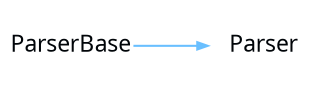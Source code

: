 digraph {
 rankdir = "LR"
 bgcolor = none;
 layout  = dot;
 edge [
   arrowsize = "0.5"
   color     = "#69BFFFFF"
 ]
 qSqJ3lG[
   shape    = none
   label    = "ParserBase"
   margin   = "0.01"
   fontname = "Segoe UI"
   fontsize = "11"
   fontcolor= "#010509FF"
 ]
 q3qJ3lG[
   shape    = none
   label    = "Parser"
   margin   = "0.01"
   fontname = "Segoe UI"
   fontsize = "11"
   fontcolor= "#010509FF"
 ]
 qSqJ3lG->q3qJ3lG
}
